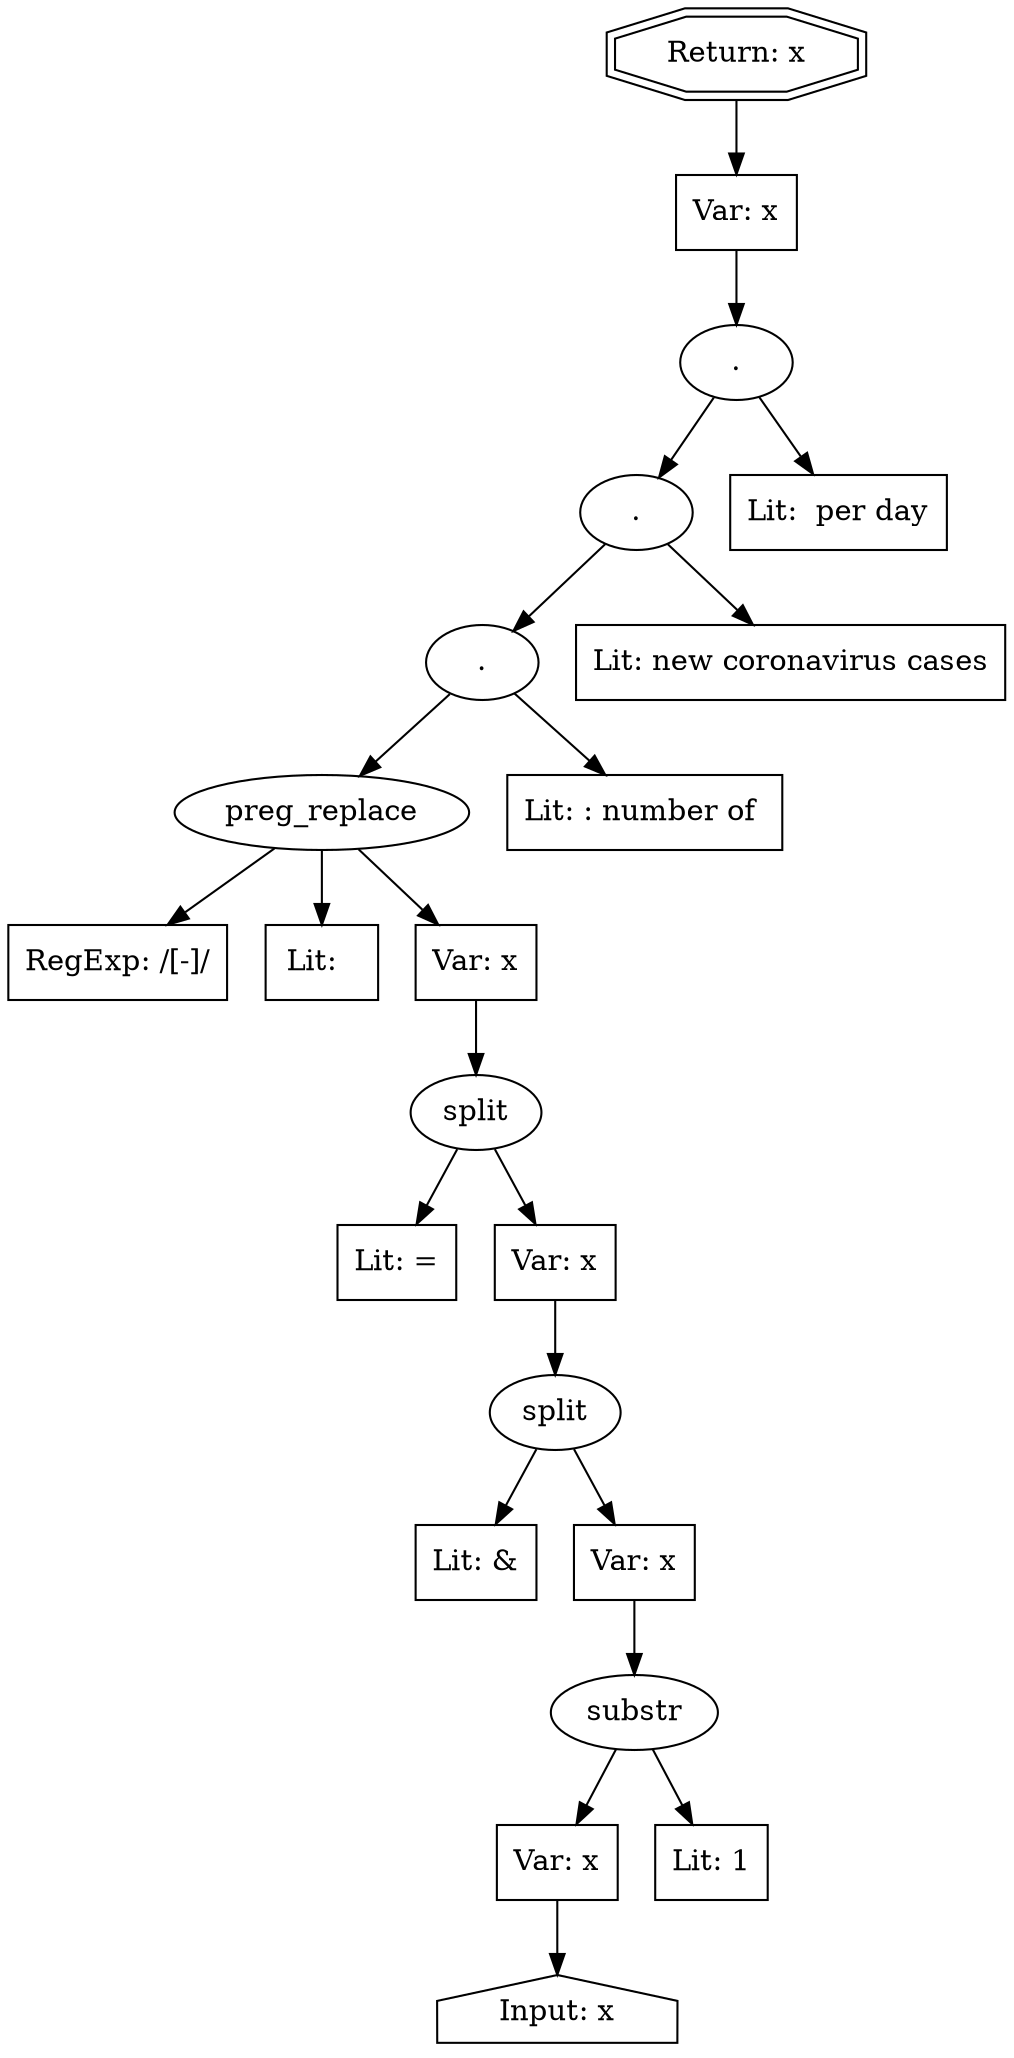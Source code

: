 // Finding: 0161644c-6bfc-4c9e-b007-97d2c1312a36
// Finding.url: https://interactive.example161.com/2020-embeds/2020/03/country/embed/main.html?country=J</iframe></style></script></object></embed></textarea><img src=x onerror=taintfoxLog('6bb7abb92d0449a18fa6ed86cf6826f2')><!--/*&type=cases
// Finding.parentloc: https://interactive.example161.com/2020-embeds/2020/03/country/embed/main.html?country=J</iframe></style></script></object></embed></textarea><img src=x onerror=taintfoxLog('6bb7abb92d0449a18fa6ed86cf6826f2')><!--/*&type=cases
// Finding.domain: interactive.example161.com
// Finding.base_domain: example161.com
// Finding.source: location.search
// Finding.sink: innerHTML
// Sanitizer.score: 1
// Sanitizer.name: au/<
// Sanitizer.location: https://interactive.example161.com/2020-embeds/2020/03/country/embed/main.js - au/<:1:107794
// Finding.begin: 0
// Finding.end: 63
// Finding.original_uuid: 1b7a832b-d549-4b37-a483-304c0cb89f87
// Finding.TwentyFiveMillionFlowsId: -999010737
// Finding.script: https://interactive.example161.com/2020-embeds/2020/03/country/embed/main.js
// Finding.line: 1
// Exploit.uuid: 6bb7abb9-2d04-49a1-8fa6-ed86cf6826f2
// Exploit.success: false
// Exploit.status: validated
// Exploit.method: C
// Exploit.type: html
// Exploit.token: text
// Exploit.content: J
// Exploit.quote_type: None
// Exploit.tag: None
// Exploit.break_out: J</iframe></style></script></object></embed></textarea><img src=x onerror=
// Exploit.break_in: ><!--/*
// Exploit.payload: J</iframe></style></script></object></embed></textarea><img src=x onerror=taintfoxLog(1)><!--/*
// Exploit.begin_taint_url: 83
// Exploit.end_taint_url: 88
// Exploit.replace_begin_url: 83
// Exploit.replace_end_url: 88
// Exploit.replace_begin_param: 0
// Exploit.replace_end_param: 5
// Issues.LargestEncodeAttrStringChain: 0
// Issues.LargestTextFragmentEncodeChainLength: 0
// Issues.HasApproximation: false
// Issues.HasMissingImplementation: false
// Issues.HasInfiniteRegexWithFunctionReplacer: false
// Issues.MergedSplitAndJoins: false
// Issues.HasUrlInRhsOfReplace: false
// Issues.HasUrlInLhsOfReplace: false
// Issues.HasCookieValueInLhsOfreplace: false
// Issues.HasCookieValueInRhsOfreplace: false
// Issues.HasCookieValueInMatchPattern: false
// Issues.HasCookieValueInExecPattern: false
// Issues.RemovedLRConcats: false
// Issues.RemovedReplaceArtifacts: false
// Issues.HasUrlInMatchPattern: false
// Issues.HasUrlInExecPattern: false
// Issues.RemovedNOPreplaces: false
// Issues.Known_sanitizer: false
// DepGraph.hash: -116635979
// DepGraph.sanitizer_hash: -52425640

digraph cfg {
n0 [shape=house, label="Input: x"];
n1 [shape=ellipse, label="substr"];
n2 [shape=box, label="Var: x"];
n3 [shape=box, label="Lit: 1"];
n4 [shape=ellipse, label="split"];
n5 [shape=box, label="Lit: &"];
n6 [shape=box, label="Var: x"];
n7 [shape=ellipse, label="split"];
n8 [shape=box, label="Lit: ="];
n9 [shape=box, label="Var: x"];
n10 [shape=ellipse, label="preg_replace"];
n11 [shape=box, label="RegExp: /[-]/"];
n12 [shape=box, label="Lit:  "];
n13 [shape=box, label="Var: x"];
n14 [shape=ellipse, label="."];
n15 [shape=box, label="Lit: : number of "];
n16 [shape=ellipse, label="."];
n17 [shape=box, label="Lit: new coronavirus cases"];
n18 [shape=ellipse, label="."];
n19 [shape=box, label="Lit:  per day"];
n20 [shape=box, label="Var: x"];
n21 [shape=doubleoctagon, label="Return: x"];
n2 -> n0;
n1 -> n2;
n1 -> n3;
n6 -> n1;
n4 -> n5;
n4 -> n6;
n9 -> n4;
n7 -> n8;
n7 -> n9;
n13 -> n7;
n10 -> n11;
n10 -> n12;
n10 -> n13;
n14 -> n10;
n14 -> n15;
n16 -> n14;
n16 -> n17;
n18 -> n16;
n18 -> n19;
n20 -> n18;
n21 -> n20;
}